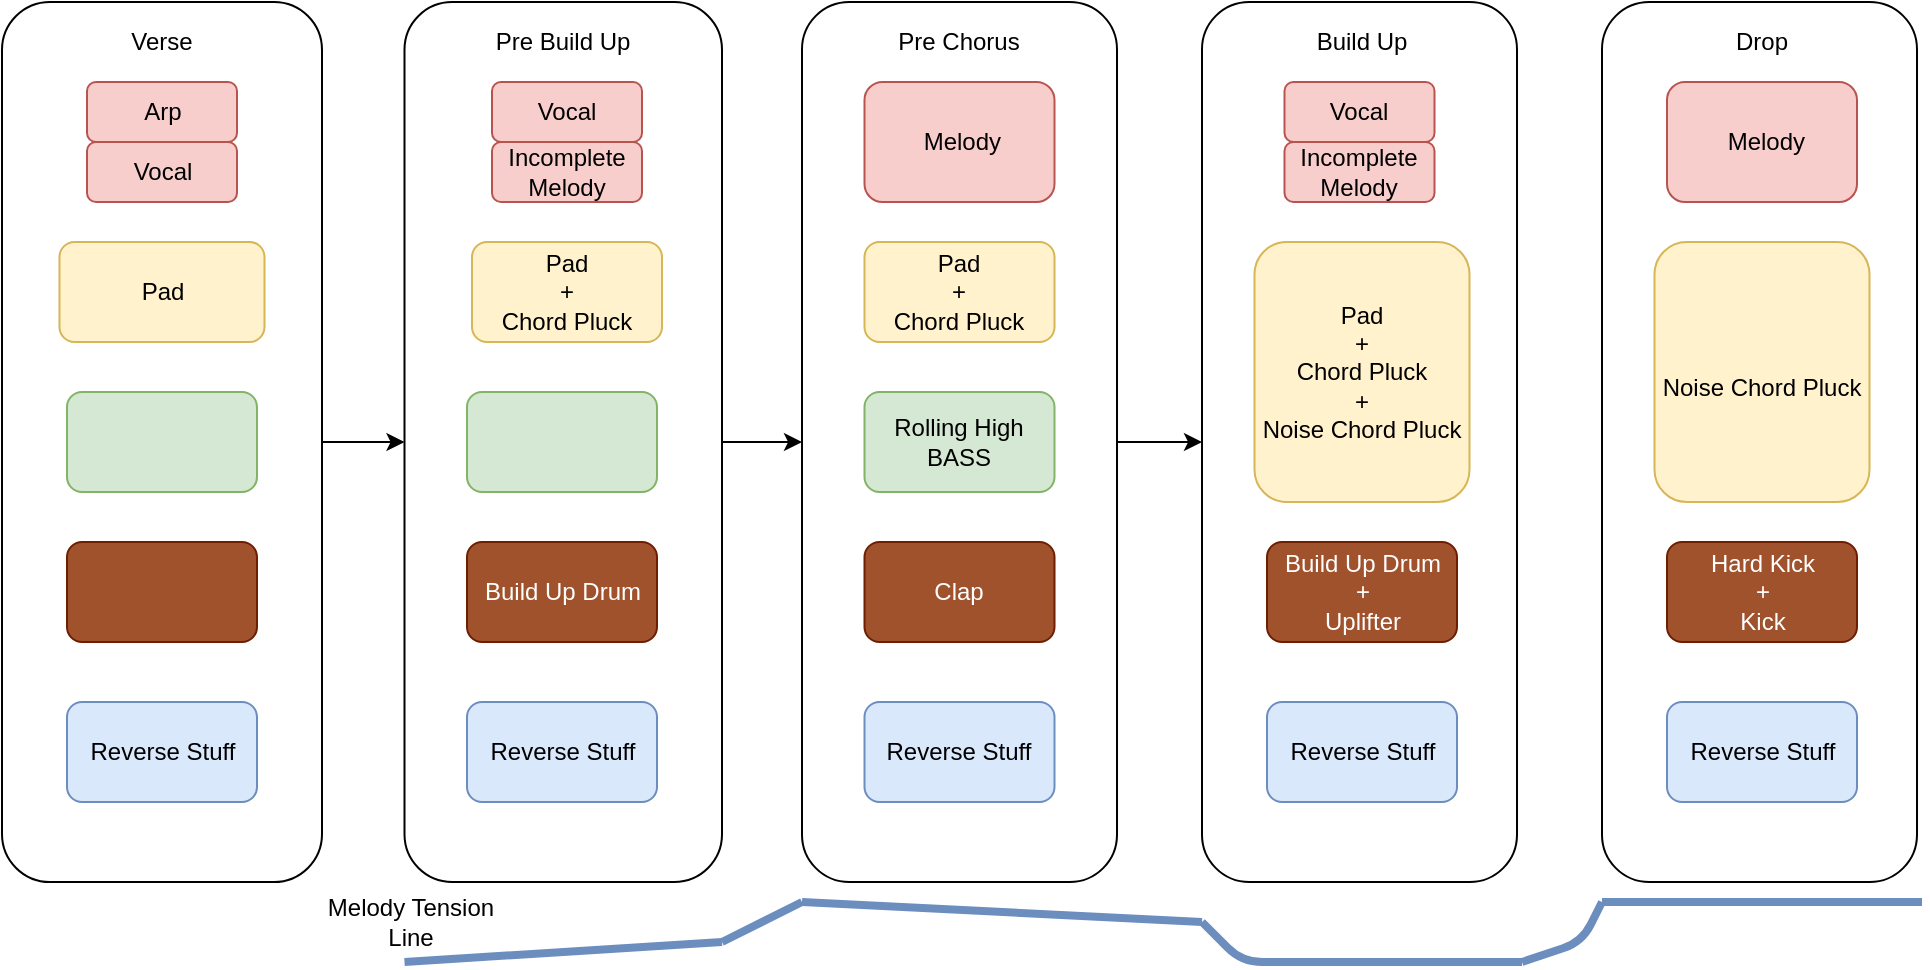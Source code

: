 <mxfile version="13.2.4" type="github"><diagram id="4Rw6qwMlkPoy8yVHMZix" name="Page-1"><mxGraphModel dx="1063" dy="659" grid="1" gridSize="10" guides="1" tooltips="1" connect="1" arrows="1" fold="1" page="1" pageScale="1" pageWidth="827" pageHeight="1169" math="0" shadow="0"><root><mxCell id="0"/><mxCell id="1" parent="0"/><mxCell id="gogSmXasi4_Fke2GB7_I-1" style="edgeStyle=orthogonalEdgeStyle;rounded=0;orthogonalLoop=1;jettySize=auto;html=1;exitX=1;exitY=0.5;exitDx=0;exitDy=0;" edge="1" parent="1" source="gogSmXasi4_Fke2GB7_I-2" target="gogSmXasi4_Fke2GB7_I-4"><mxGeometry relative="1" as="geometry"/></mxCell><mxCell id="gogSmXasi4_Fke2GB7_I-2" value="" style="rounded=1;whiteSpace=wrap;html=1;" vertex="1" parent="1"><mxGeometry x="40" y="40" width="160" height="440" as="geometry"/></mxCell><mxCell id="gogSmXasi4_Fke2GB7_I-3" style="edgeStyle=orthogonalEdgeStyle;rounded=0;orthogonalLoop=1;jettySize=auto;html=1;entryX=0;entryY=0.5;entryDx=0;entryDy=0;" edge="1" parent="1" source="gogSmXasi4_Fke2GB7_I-4" target="gogSmXasi4_Fke2GB7_I-13"><mxGeometry relative="1" as="geometry"/></mxCell><mxCell id="gogSmXasi4_Fke2GB7_I-4" value="" style="rounded=1;whiteSpace=wrap;html=1;" vertex="1" parent="1"><mxGeometry x="241.25" y="40" width="158.75" height="440" as="geometry"/></mxCell><mxCell id="gogSmXasi4_Fke2GB7_I-6" value="Pad" style="rounded=1;whiteSpace=wrap;html=1;fillColor=#fff2cc;strokeColor=#d6b656;" vertex="1" parent="1"><mxGeometry x="68.75" y="160" width="102.5" height="50" as="geometry"/></mxCell><mxCell id="gogSmXasi4_Fke2GB7_I-7" value="Verse" style="text;html=1;strokeColor=none;fillColor=none;align=center;verticalAlign=middle;whiteSpace=wrap;rounded=0;" vertex="1" parent="1"><mxGeometry x="100" y="50" width="40" height="20" as="geometry"/></mxCell><mxCell id="gogSmXasi4_Fke2GB7_I-8" value="Pre Build Up" style="text;html=1;strokeColor=none;fillColor=none;align=center;verticalAlign=middle;whiteSpace=wrap;rounded=0;" vertex="1" parent="1"><mxGeometry x="272.5" y="45" width="95" height="30" as="geometry"/></mxCell><mxCell id="gogSmXasi4_Fke2GB7_I-10" value="Pad &lt;br&gt;+ &lt;br&gt;Chord Pluck" style="rounded=1;whiteSpace=wrap;html=1;fillColor=#fff2cc;strokeColor=#d6b656;" vertex="1" parent="1"><mxGeometry x="275" y="160" width="95" height="50" as="geometry"/></mxCell><mxCell id="gogSmXasi4_Fke2GB7_I-11" value="Build Up Drum" style="rounded=1;whiteSpace=wrap;html=1;fillColor=#a0522d;strokeColor=#6D1F00;fontColor=#ffffff;" vertex="1" parent="1"><mxGeometry x="272.5" y="310" width="95" height="50" as="geometry"/></mxCell><mxCell id="gogSmXasi4_Fke2GB7_I-12" style="edgeStyle=orthogonalEdgeStyle;rounded=0;orthogonalLoop=1;jettySize=auto;html=1;" edge="1" parent="1" source="gogSmXasi4_Fke2GB7_I-13" target="gogSmXasi4_Fke2GB7_I-25"><mxGeometry relative="1" as="geometry"/></mxCell><mxCell id="gogSmXasi4_Fke2GB7_I-13" value="" style="rounded=1;whiteSpace=wrap;html=1;" vertex="1" parent="1"><mxGeometry x="440" y="40" width="157.5" height="440" as="geometry"/></mxCell><mxCell id="gogSmXasi4_Fke2GB7_I-14" value="Pre Chorus" style="text;html=1;strokeColor=none;fillColor=none;align=center;verticalAlign=middle;whiteSpace=wrap;rounded=0;" vertex="1" parent="1"><mxGeometry x="483.25" y="50" width="71" height="20" as="geometry"/></mxCell><mxCell id="gogSmXasi4_Fke2GB7_I-15" value="&amp;nbsp;Melody" style="rounded=1;whiteSpace=wrap;html=1;fillColor=#f8cecc;strokeColor=#b85450;" vertex="1" parent="1"><mxGeometry x="471.25" y="80" width="95" height="60" as="geometry"/></mxCell><mxCell id="gogSmXasi4_Fke2GB7_I-16" value="Pad &lt;br&gt;+ &lt;br&gt;Chord Pluck" style="rounded=1;whiteSpace=wrap;html=1;fillColor=#fff2cc;strokeColor=#d6b656;" vertex="1" parent="1"><mxGeometry x="471.25" y="160" width="95" height="50" as="geometry"/></mxCell><mxCell id="gogSmXasi4_Fke2GB7_I-17" value="Rolling High BASS" style="rounded=1;whiteSpace=wrap;html=1;fillColor=#d5e8d4;strokeColor=#82b366;" vertex="1" parent="1"><mxGeometry x="471.25" y="235" width="95" height="50" as="geometry"/></mxCell><mxCell id="gogSmXasi4_Fke2GB7_I-18" value="" style="rounded=1;whiteSpace=wrap;html=1;fillColor=#d5e8d4;strokeColor=#82b366;" vertex="1" parent="1"><mxGeometry x="272.5" y="235" width="95" height="50" as="geometry"/></mxCell><mxCell id="gogSmXasi4_Fke2GB7_I-19" value="" style="rounded=1;whiteSpace=wrap;html=1;fillColor=#d5e8d4;strokeColor=#82b366;" vertex="1" parent="1"><mxGeometry x="72.5" y="235" width="95" height="50" as="geometry"/></mxCell><mxCell id="gogSmXasi4_Fke2GB7_I-20" value="Reverse Stuff" style="rounded=1;whiteSpace=wrap;html=1;fillColor=#dae8fc;strokeColor=#6c8ebf;" vertex="1" parent="1"><mxGeometry x="272.5" y="390" width="95" height="50" as="geometry"/></mxCell><mxCell id="gogSmXasi4_Fke2GB7_I-21" value="Reverse Stuff" style="rounded=1;whiteSpace=wrap;html=1;fillColor=#dae8fc;strokeColor=#6c8ebf;" vertex="1" parent="1"><mxGeometry x="72.5" y="390" width="95" height="50" as="geometry"/></mxCell><mxCell id="gogSmXasi4_Fke2GB7_I-22" value="Clap" style="rounded=1;whiteSpace=wrap;html=1;fillColor=#a0522d;strokeColor=#6D1F00;fontColor=#ffffff;" vertex="1" parent="1"><mxGeometry x="471.25" y="310" width="95" height="50" as="geometry"/></mxCell><mxCell id="gogSmXasi4_Fke2GB7_I-23" value="Reverse Stuff" style="rounded=1;whiteSpace=wrap;html=1;fillColor=#dae8fc;strokeColor=#6c8ebf;" vertex="1" parent="1"><mxGeometry x="471.25" y="390" width="95" height="50" as="geometry"/></mxCell><mxCell id="gogSmXasi4_Fke2GB7_I-24" value="" style="rounded=1;whiteSpace=wrap;html=1;fillColor=#a0522d;strokeColor=#6D1F00;fontColor=#ffffff;" vertex="1" parent="1"><mxGeometry x="72.5" y="310" width="95" height="50" as="geometry"/></mxCell><mxCell id="gogSmXasi4_Fke2GB7_I-25" value="" style="rounded=1;whiteSpace=wrap;html=1;" vertex="1" parent="1"><mxGeometry x="640" y="40" width="157.5" height="440" as="geometry"/></mxCell><mxCell id="gogSmXasi4_Fke2GB7_I-26" value="Build Up" style="text;html=1;strokeColor=none;fillColor=none;align=center;verticalAlign=middle;whiteSpace=wrap;rounded=0;" vertex="1" parent="1"><mxGeometry x="670" y="50" width="100" height="20" as="geometry"/></mxCell><mxCell id="gogSmXasi4_Fke2GB7_I-27" value="Pad &lt;br&gt;+ &lt;br&gt;Chord Pluck&lt;br&gt;+&lt;br&gt;Noise Chord Pluck" style="rounded=1;whiteSpace=wrap;html=1;fillColor=#fff2cc;strokeColor=#d6b656;" vertex="1" parent="1"><mxGeometry x="666.25" y="160" width="107.5" height="130" as="geometry"/></mxCell><mxCell id="gogSmXasi4_Fke2GB7_I-28" value="Build Up Drum&lt;br&gt;+&lt;br&gt;Uplifter" style="rounded=1;whiteSpace=wrap;html=1;fillColor=#a0522d;strokeColor=#6D1F00;fontColor=#ffffff;" vertex="1" parent="1"><mxGeometry x="672.5" y="310" width="95" height="50" as="geometry"/></mxCell><mxCell id="gogSmXasi4_Fke2GB7_I-29" value="Reverse Stuff" style="rounded=1;whiteSpace=wrap;html=1;fillColor=#dae8fc;strokeColor=#6c8ebf;" vertex="1" parent="1"><mxGeometry x="672.5" y="390" width="95" height="50" as="geometry"/></mxCell><mxCell id="gogSmXasi4_Fke2GB7_I-31" value="" style="rounded=1;whiteSpace=wrap;html=1;" vertex="1" parent="1"><mxGeometry x="840" y="40" width="157.5" height="440" as="geometry"/></mxCell><mxCell id="gogSmXasi4_Fke2GB7_I-32" value="Drop" style="text;html=1;strokeColor=none;fillColor=none;align=center;verticalAlign=middle;whiteSpace=wrap;rounded=0;" vertex="1" parent="1"><mxGeometry x="870" y="50" width="100" height="20" as="geometry"/></mxCell><mxCell id="gogSmXasi4_Fke2GB7_I-33" value="&lt;br&gt;Noise Chord Pluck" style="rounded=1;whiteSpace=wrap;html=1;fillColor=#fff2cc;strokeColor=#d6b656;" vertex="1" parent="1"><mxGeometry x="866.25" y="160" width="107.5" height="130" as="geometry"/></mxCell><mxCell id="gogSmXasi4_Fke2GB7_I-34" value="Hard Kick&lt;br&gt;+&lt;br&gt;Kick" style="rounded=1;whiteSpace=wrap;html=1;fillColor=#a0522d;strokeColor=#6D1F00;fontColor=#ffffff;" vertex="1" parent="1"><mxGeometry x="872.5" y="310" width="95" height="50" as="geometry"/></mxCell><mxCell id="gogSmXasi4_Fke2GB7_I-35" value="Reverse Stuff" style="rounded=1;whiteSpace=wrap;html=1;fillColor=#dae8fc;strokeColor=#6c8ebf;" vertex="1" parent="1"><mxGeometry x="872.5" y="390" width="95" height="50" as="geometry"/></mxCell><mxCell id="gogSmXasi4_Fke2GB7_I-36" value="&amp;nbsp;Melody" style="rounded=1;whiteSpace=wrap;html=1;fillColor=#f8cecc;strokeColor=#b85450;" vertex="1" parent="1"><mxGeometry x="872.5" y="80" width="95" height="60" as="geometry"/></mxCell><mxCell id="gogSmXasi4_Fke2GB7_I-37" value="Arp" style="rounded=1;whiteSpace=wrap;html=1;fillColor=#f8cecc;strokeColor=#b85450;" vertex="1" parent="1"><mxGeometry x="82.5" y="80" width="75" height="30" as="geometry"/></mxCell><mxCell id="gogSmXasi4_Fke2GB7_I-39" value="Vocal" style="rounded=1;whiteSpace=wrap;html=1;fillColor=#f8cecc;strokeColor=#b85450;" vertex="1" parent="1"><mxGeometry x="82.5" y="110" width="75" height="30" as="geometry"/></mxCell><mxCell id="gogSmXasi4_Fke2GB7_I-40" value="Vocal" style="rounded=1;whiteSpace=wrap;html=1;fillColor=#f8cecc;strokeColor=#b85450;" vertex="1" parent="1"><mxGeometry x="285" y="80" width="75" height="30" as="geometry"/></mxCell><mxCell id="gogSmXasi4_Fke2GB7_I-41" value="Incomplete Melody" style="rounded=1;whiteSpace=wrap;html=1;fillColor=#f8cecc;strokeColor=#b85450;" vertex="1" parent="1"><mxGeometry x="285" y="110" width="75" height="30" as="geometry"/></mxCell><mxCell id="gogSmXasi4_Fke2GB7_I-42" value="Vocal" style="rounded=1;whiteSpace=wrap;html=1;fillColor=#f8cecc;strokeColor=#b85450;" vertex="1" parent="1"><mxGeometry x="681.25" y="80" width="75" height="30" as="geometry"/></mxCell><mxCell id="gogSmXasi4_Fke2GB7_I-43" value="Incomplete Melody" style="rounded=1;whiteSpace=wrap;html=1;fillColor=#f8cecc;strokeColor=#b85450;" vertex="1" parent="1"><mxGeometry x="681.25" y="110" width="75" height="30" as="geometry"/></mxCell><mxCell id="gogSmXasi4_Fke2GB7_I-45" value="" style="endArrow=none;html=1;fontSize=12;fillColor=#dae8fc;strokeColor=#6c8ebf;rounded=1;jumpSize=10;strokeWidth=4;" edge="1" parent="1"><mxGeometry width="50" height="50" relative="1" as="geometry"><mxPoint x="241.25" y="520" as="sourcePoint"/><mxPoint x="400" y="510" as="targetPoint"/><Array as="points"/></mxGeometry></mxCell><mxCell id="gogSmXasi4_Fke2GB7_I-47" value="" style="endArrow=none;html=1;fontSize=12;fillColor=#dae8fc;strokeColor=#6c8ebf;rounded=1;jumpSize=10;strokeWidth=4;" edge="1" parent="1"><mxGeometry width="50" height="50" relative="1" as="geometry"><mxPoint x="400" y="510" as="sourcePoint"/><mxPoint x="440" y="490" as="targetPoint"/><Array as="points"/></mxGeometry></mxCell><mxCell id="gogSmXasi4_Fke2GB7_I-48" value="" style="endArrow=none;html=1;fontSize=12;fillColor=#dae8fc;strokeColor=#6c8ebf;rounded=1;jumpSize=10;strokeWidth=4;" edge="1" parent="1"><mxGeometry width="50" height="50" relative="1" as="geometry"><mxPoint x="440" y="490" as="sourcePoint"/><mxPoint x="640" y="500" as="targetPoint"/><Array as="points"/></mxGeometry></mxCell><mxCell id="gogSmXasi4_Fke2GB7_I-49" value="" style="endArrow=none;html=1;strokeWidth=4;fontSize=12;fillColor=#dae8fc;strokeColor=#6c8ebf;" edge="1" parent="1"><mxGeometry width="50" height="50" relative="1" as="geometry"><mxPoint x="640" y="500" as="sourcePoint"/><mxPoint x="800" y="520" as="targetPoint"/><Array as="points"><mxPoint x="660" y="520"/></Array></mxGeometry></mxCell><mxCell id="gogSmXasi4_Fke2GB7_I-50" value="" style="endArrow=none;html=1;strokeWidth=4;fontSize=12;fillColor=#dae8fc;strokeColor=#6c8ebf;" edge="1" parent="1"><mxGeometry width="50" height="50" relative="1" as="geometry"><mxPoint x="800" y="520" as="sourcePoint"/><mxPoint x="840" y="490" as="targetPoint"/><Array as="points"><mxPoint x="830" y="510"/></Array></mxGeometry></mxCell><mxCell id="gogSmXasi4_Fke2GB7_I-51" value="" style="endArrow=none;html=1;strokeWidth=4;fontSize=12;fillColor=#dae8fc;strokeColor=#6c8ebf;" edge="1" parent="1"><mxGeometry width="50" height="50" relative="1" as="geometry"><mxPoint x="840" y="490" as="sourcePoint"/><mxPoint x="1000" y="490" as="targetPoint"/></mxGeometry></mxCell><mxCell id="gogSmXasi4_Fke2GB7_I-52" value="Melody Tension&lt;br&gt;Line" style="text;html=1;strokeColor=none;fillColor=none;align=center;verticalAlign=middle;whiteSpace=wrap;rounded=0;fontSize=12;" vertex="1" parent="1"><mxGeometry x="190" y="490" width="109" height="20" as="geometry"/></mxCell></root></mxGraphModel></diagram></mxfile>